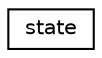 digraph "Graphical Class Hierarchy"
{
 // LATEX_PDF_SIZE
  edge [fontname="Helvetica",fontsize="10",labelfontname="Helvetica",labelfontsize="10"];
  node [fontname="Helvetica",fontsize="10",shape=record];
  rankdir="LR";
  Node0 [label="state",height=0.2,width=0.4,color="black", fillcolor="white", style="filled",URL="$structstate.html",tooltip=" "];
}
